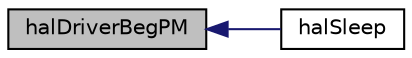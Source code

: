 digraph "halDriverBegPM"
{
  edge [fontname="Helvetica",fontsize="10",labelfontname="Helvetica",labelfontsize="10"];
  node [fontname="Helvetica",fontsize="10",shape=record];
  rankdir="LR";
  Node1 [label="halDriverBegPM",height=0.2,width=0.4,color="black", fillcolor="grey75", style="filled" fontcolor="black"];
  Node1 -> Node2 [dir="back",color="midnightblue",fontsize="10",style="solid",fontname="Helvetica"];
  Node2 [label="halSleep",height=0.2,width=0.4,color="black", fillcolor="white", style="filled",URL="$_c_c2541_a_r_c_2hal__sleep_8c.html#ac835ef1b412005af49a6c47ef15372bd"];
}
